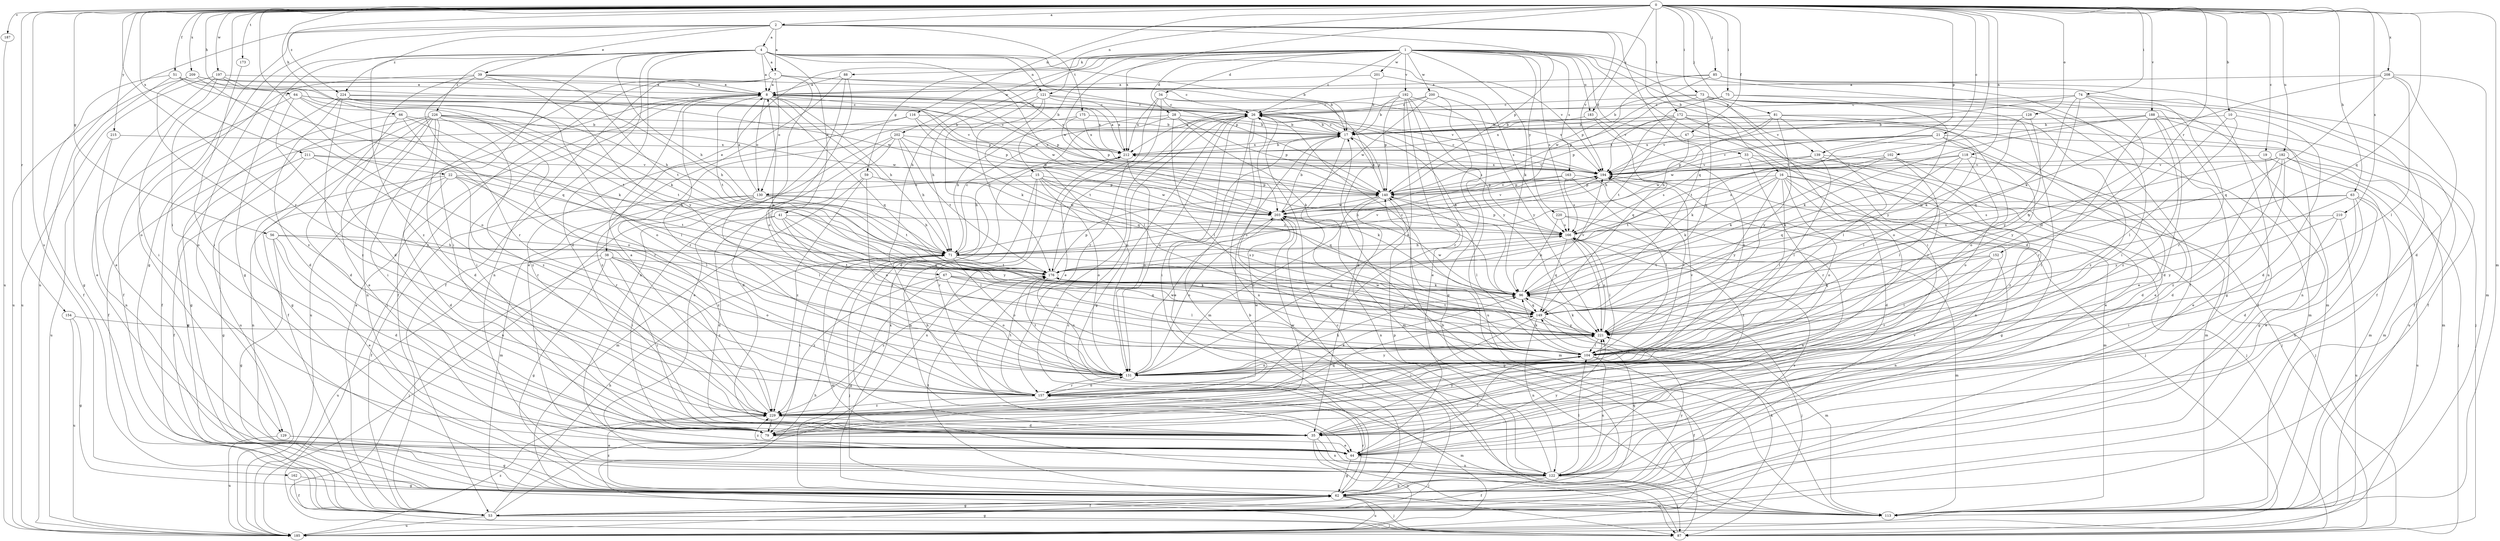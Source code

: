 strict digraph  {
0;
1;
2;
4;
7;
8;
10;
15;
16;
17;
19;
21;
22;
26;
28;
33;
34;
35;
38;
39;
41;
44;
47;
51;
53;
56;
59;
62;
63;
64;
66;
67;
71;
73;
74;
75;
79;
81;
85;
87;
88;
96;
102;
104;
113;
116;
118;
121;
122;
128;
129;
130;
131;
139;
140;
149;
152;
154;
157;
162;
163;
166;
172;
173;
175;
176;
182;
183;
185;
187;
188;
192;
194;
197;
200;
201;
202;
203;
208;
209;
210;
211;
212;
215;
220;
221;
224;
226;
229;
0 -> 2  [label=a];
0 -> 10  [label=b];
0 -> 19  [label=c];
0 -> 21  [label=c];
0 -> 22  [label=c];
0 -> 47  [label=f];
0 -> 51  [label=f];
0 -> 56  [label=g];
0 -> 63  [label=h];
0 -> 64  [label=h];
0 -> 66  [label=h];
0 -> 73  [label=i];
0 -> 74  [label=i];
0 -> 75  [label=i];
0 -> 79  [label=i];
0 -> 81  [label=j];
0 -> 85  [label=j];
0 -> 102  [label=l];
0 -> 113  [label=m];
0 -> 116  [label=n];
0 -> 118  [label=n];
0 -> 121  [label=n];
0 -> 128  [label=o];
0 -> 139  [label=p];
0 -> 149  [label=q];
0 -> 152  [label=r];
0 -> 154  [label=r];
0 -> 157  [label=r];
0 -> 162  [label=s];
0 -> 172  [label=t];
0 -> 173  [label=t];
0 -> 182  [label=u];
0 -> 183  [label=u];
0 -> 187  [label=v];
0 -> 188  [label=v];
0 -> 197  [label=w];
0 -> 208  [label=x];
0 -> 209  [label=x];
0 -> 210  [label=x];
0 -> 211  [label=x];
0 -> 212  [label=x];
0 -> 215  [label=y];
0 -> 224  [label=z];
1 -> 15  [label=b];
1 -> 26  [label=c];
1 -> 28  [label=d];
1 -> 33  [label=d];
1 -> 34  [label=d];
1 -> 35  [label=d];
1 -> 38  [label=e];
1 -> 53  [label=f];
1 -> 59  [label=g];
1 -> 67  [label=h];
1 -> 79  [label=i];
1 -> 88  [label=k];
1 -> 96  [label=k];
1 -> 139  [label=p];
1 -> 163  [label=s];
1 -> 166  [label=s];
1 -> 183  [label=u];
1 -> 192  [label=v];
1 -> 200  [label=w];
1 -> 201  [label=w];
1 -> 202  [label=w];
1 -> 203  [label=w];
1 -> 220  [label=y];
2 -> 4  [label=a];
2 -> 7  [label=a];
2 -> 16  [label=b];
2 -> 39  [label=e];
2 -> 62  [label=g];
2 -> 129  [label=o];
2 -> 140  [label=p];
2 -> 149  [label=q];
2 -> 175  [label=t];
2 -> 185  [label=u];
2 -> 194  [label=v];
2 -> 224  [label=z];
4 -> 7  [label=a];
4 -> 8  [label=a];
4 -> 17  [label=b];
4 -> 35  [label=d];
4 -> 41  [label=e];
4 -> 53  [label=f];
4 -> 62  [label=g];
4 -> 71  [label=h];
4 -> 79  [label=i];
4 -> 121  [label=n];
4 -> 129  [label=o];
4 -> 140  [label=p];
4 -> 166  [label=s];
4 -> 194  [label=v];
4 -> 226  [label=z];
4 -> 229  [label=z];
7 -> 8  [label=a];
7 -> 17  [label=b];
7 -> 26  [label=c];
7 -> 53  [label=f];
7 -> 87  [label=j];
7 -> 104  [label=l];
7 -> 122  [label=n];
7 -> 130  [label=o];
8 -> 26  [label=c];
8 -> 71  [label=h];
8 -> 79  [label=i];
8 -> 96  [label=k];
8 -> 130  [label=o];
8 -> 140  [label=p];
8 -> 149  [label=q];
8 -> 157  [label=r];
8 -> 176  [label=t];
8 -> 185  [label=u];
8 -> 203  [label=w];
8 -> 212  [label=x];
10 -> 17  [label=b];
10 -> 35  [label=d];
10 -> 104  [label=l];
10 -> 221  [label=y];
15 -> 96  [label=k];
15 -> 122  [label=n];
15 -> 130  [label=o];
15 -> 131  [label=o];
15 -> 149  [label=q];
15 -> 157  [label=r];
15 -> 203  [label=w];
15 -> 221  [label=y];
16 -> 35  [label=d];
16 -> 62  [label=g];
16 -> 87  [label=j];
16 -> 96  [label=k];
16 -> 104  [label=l];
16 -> 113  [label=m];
16 -> 131  [label=o];
16 -> 140  [label=p];
16 -> 176  [label=t];
16 -> 221  [label=y];
17 -> 26  [label=c];
17 -> 44  [label=e];
17 -> 113  [label=m];
17 -> 140  [label=p];
17 -> 212  [label=x];
19 -> 62  [label=g];
19 -> 113  [label=m];
19 -> 194  [label=v];
21 -> 44  [label=e];
21 -> 96  [label=k];
21 -> 104  [label=l];
21 -> 113  [label=m];
21 -> 194  [label=v];
21 -> 203  [label=w];
21 -> 212  [label=x];
22 -> 35  [label=d];
22 -> 62  [label=g];
22 -> 104  [label=l];
22 -> 122  [label=n];
22 -> 140  [label=p];
22 -> 157  [label=r];
22 -> 176  [label=t];
26 -> 17  [label=b];
26 -> 62  [label=g];
26 -> 79  [label=i];
26 -> 96  [label=k];
26 -> 113  [label=m];
26 -> 122  [label=n];
26 -> 131  [label=o];
26 -> 166  [label=s];
26 -> 176  [label=t];
28 -> 17  [label=b];
28 -> 71  [label=h];
28 -> 96  [label=k];
28 -> 104  [label=l];
28 -> 131  [label=o];
28 -> 140  [label=p];
33 -> 87  [label=j];
33 -> 122  [label=n];
33 -> 157  [label=r];
33 -> 194  [label=v];
34 -> 26  [label=c];
34 -> 35  [label=d];
34 -> 44  [label=e];
34 -> 157  [label=r];
34 -> 194  [label=v];
34 -> 212  [label=x];
35 -> 87  [label=j];
35 -> 122  [label=n];
35 -> 185  [label=u];
35 -> 221  [label=y];
38 -> 62  [label=g];
38 -> 79  [label=i];
38 -> 87  [label=j];
38 -> 131  [label=o];
38 -> 176  [label=t];
38 -> 185  [label=u];
38 -> 229  [label=z];
39 -> 8  [label=a];
39 -> 35  [label=d];
39 -> 53  [label=f];
39 -> 157  [label=r];
39 -> 176  [label=t];
39 -> 194  [label=v];
39 -> 221  [label=y];
41 -> 35  [label=d];
41 -> 79  [label=i];
41 -> 104  [label=l];
41 -> 149  [label=q];
41 -> 166  [label=s];
41 -> 221  [label=y];
44 -> 62  [label=g];
44 -> 104  [label=l];
44 -> 122  [label=n];
44 -> 221  [label=y];
44 -> 229  [label=z];
47 -> 140  [label=p];
47 -> 212  [label=x];
47 -> 221  [label=y];
51 -> 8  [label=a];
51 -> 53  [label=f];
51 -> 62  [label=g];
51 -> 149  [label=q];
51 -> 203  [label=w];
53 -> 8  [label=a];
53 -> 62  [label=g];
53 -> 71  [label=h];
53 -> 87  [label=j];
53 -> 185  [label=u];
53 -> 212  [label=x];
56 -> 35  [label=d];
56 -> 44  [label=e];
56 -> 62  [label=g];
56 -> 71  [label=h];
56 -> 221  [label=y];
59 -> 113  [label=m];
59 -> 131  [label=o];
59 -> 140  [label=p];
59 -> 229  [label=z];
62 -> 17  [label=b];
62 -> 26  [label=c];
62 -> 53  [label=f];
62 -> 87  [label=j];
62 -> 113  [label=m];
62 -> 149  [label=q];
62 -> 157  [label=r];
62 -> 166  [label=s];
62 -> 176  [label=t];
62 -> 185  [label=u];
62 -> 194  [label=v];
62 -> 212  [label=x];
62 -> 221  [label=y];
62 -> 229  [label=z];
63 -> 35  [label=d];
63 -> 44  [label=e];
63 -> 122  [label=n];
63 -> 166  [label=s];
63 -> 185  [label=u];
63 -> 203  [label=w];
63 -> 221  [label=y];
64 -> 26  [label=c];
64 -> 44  [label=e];
64 -> 96  [label=k];
64 -> 157  [label=r];
64 -> 176  [label=t];
64 -> 194  [label=v];
66 -> 17  [label=b];
66 -> 35  [label=d];
66 -> 62  [label=g];
66 -> 104  [label=l];
66 -> 131  [label=o];
67 -> 62  [label=g];
67 -> 96  [label=k];
67 -> 104  [label=l];
67 -> 131  [label=o];
67 -> 149  [label=q];
67 -> 229  [label=z];
71 -> 26  [label=c];
71 -> 79  [label=i];
71 -> 87  [label=j];
71 -> 113  [label=m];
71 -> 131  [label=o];
71 -> 149  [label=q];
71 -> 176  [label=t];
71 -> 194  [label=v];
73 -> 17  [label=b];
73 -> 26  [label=c];
73 -> 53  [label=f];
73 -> 62  [label=g];
73 -> 79  [label=i];
73 -> 113  [label=m];
73 -> 131  [label=o];
73 -> 140  [label=p];
73 -> 149  [label=q];
74 -> 26  [label=c];
74 -> 53  [label=f];
74 -> 104  [label=l];
74 -> 149  [label=q];
74 -> 157  [label=r];
74 -> 194  [label=v];
74 -> 221  [label=y];
75 -> 26  [label=c];
75 -> 53  [label=f];
75 -> 194  [label=v];
75 -> 221  [label=y];
79 -> 44  [label=e];
79 -> 203  [label=w];
81 -> 17  [label=b];
81 -> 71  [label=h];
81 -> 104  [label=l];
81 -> 131  [label=o];
81 -> 194  [label=v];
81 -> 221  [label=y];
81 -> 229  [label=z];
85 -> 8  [label=a];
85 -> 53  [label=f];
85 -> 79  [label=i];
85 -> 122  [label=n];
85 -> 140  [label=p];
85 -> 203  [label=w];
87 -> 26  [label=c];
87 -> 71  [label=h];
87 -> 140  [label=p];
88 -> 8  [label=a];
88 -> 44  [label=e];
88 -> 122  [label=n];
88 -> 131  [label=o];
96 -> 87  [label=j];
96 -> 149  [label=q];
96 -> 194  [label=v];
96 -> 203  [label=w];
102 -> 44  [label=e];
102 -> 96  [label=k];
102 -> 104  [label=l];
102 -> 166  [label=s];
102 -> 194  [label=v];
104 -> 26  [label=c];
104 -> 53  [label=f];
104 -> 96  [label=k];
104 -> 122  [label=n];
104 -> 131  [label=o];
104 -> 194  [label=v];
104 -> 203  [label=w];
113 -> 17  [label=b];
116 -> 17  [label=b];
116 -> 53  [label=f];
116 -> 140  [label=p];
116 -> 203  [label=w];
116 -> 229  [label=z];
118 -> 35  [label=d];
118 -> 96  [label=k];
118 -> 131  [label=o];
118 -> 149  [label=q];
118 -> 194  [label=v];
118 -> 203  [label=w];
121 -> 26  [label=c];
121 -> 35  [label=d];
121 -> 71  [label=h];
121 -> 104  [label=l];
121 -> 176  [label=t];
121 -> 194  [label=v];
121 -> 212  [label=x];
122 -> 53  [label=f];
122 -> 62  [label=g];
122 -> 87  [label=j];
122 -> 104  [label=l];
122 -> 140  [label=p];
128 -> 17  [label=b];
128 -> 96  [label=k];
128 -> 221  [label=y];
129 -> 44  [label=e];
129 -> 62  [label=g];
129 -> 185  [label=u];
130 -> 8  [label=a];
130 -> 53  [label=f];
130 -> 71  [label=h];
130 -> 104  [label=l];
130 -> 113  [label=m];
130 -> 176  [label=t];
130 -> 203  [label=w];
130 -> 229  [label=z];
131 -> 96  [label=k];
131 -> 157  [label=r];
131 -> 176  [label=t];
131 -> 194  [label=v];
131 -> 203  [label=w];
131 -> 221  [label=y];
139 -> 104  [label=l];
139 -> 113  [label=m];
139 -> 166  [label=s];
139 -> 194  [label=v];
139 -> 229  [label=z];
140 -> 17  [label=b];
140 -> 104  [label=l];
140 -> 113  [label=m];
140 -> 122  [label=n];
140 -> 131  [label=o];
140 -> 194  [label=v];
140 -> 203  [label=w];
149 -> 8  [label=a];
149 -> 26  [label=c];
149 -> 79  [label=i];
149 -> 113  [label=m];
149 -> 122  [label=n];
149 -> 221  [label=y];
152 -> 104  [label=l];
152 -> 122  [label=n];
152 -> 149  [label=q];
152 -> 157  [label=r];
152 -> 176  [label=t];
154 -> 62  [label=g];
154 -> 185  [label=u];
154 -> 221  [label=y];
157 -> 71  [label=h];
157 -> 96  [label=k];
157 -> 113  [label=m];
157 -> 131  [label=o];
157 -> 176  [label=t];
157 -> 203  [label=w];
157 -> 229  [label=z];
162 -> 53  [label=f];
162 -> 62  [label=g];
163 -> 71  [label=h];
163 -> 87  [label=j];
163 -> 104  [label=l];
163 -> 140  [label=p];
163 -> 166  [label=s];
166 -> 71  [label=h];
166 -> 104  [label=l];
166 -> 113  [label=m];
166 -> 140  [label=p];
166 -> 149  [label=q];
166 -> 221  [label=y];
172 -> 17  [label=b];
172 -> 44  [label=e];
172 -> 71  [label=h];
172 -> 113  [label=m];
172 -> 140  [label=p];
172 -> 157  [label=r];
172 -> 176  [label=t];
172 -> 185  [label=u];
172 -> 212  [label=x];
173 -> 79  [label=i];
175 -> 17  [label=b];
175 -> 140  [label=p];
175 -> 212  [label=x];
175 -> 229  [label=z];
176 -> 96  [label=k];
176 -> 131  [label=o];
176 -> 140  [label=p];
176 -> 166  [label=s];
176 -> 221  [label=y];
176 -> 229  [label=z];
182 -> 35  [label=d];
182 -> 44  [label=e];
182 -> 87  [label=j];
182 -> 113  [label=m];
182 -> 176  [label=t];
182 -> 194  [label=v];
182 -> 229  [label=z];
183 -> 17  [label=b];
183 -> 131  [label=o];
183 -> 149  [label=q];
185 -> 26  [label=c];
185 -> 62  [label=g];
185 -> 96  [label=k];
185 -> 229  [label=z];
187 -> 185  [label=u];
188 -> 17  [label=b];
188 -> 35  [label=d];
188 -> 87  [label=j];
188 -> 96  [label=k];
188 -> 122  [label=n];
188 -> 157  [label=r];
188 -> 176  [label=t];
188 -> 229  [label=z];
192 -> 17  [label=b];
192 -> 26  [label=c];
192 -> 44  [label=e];
192 -> 131  [label=o];
192 -> 140  [label=p];
192 -> 157  [label=r];
192 -> 185  [label=u];
192 -> 221  [label=y];
194 -> 26  [label=c];
194 -> 87  [label=j];
194 -> 140  [label=p];
194 -> 212  [label=x];
197 -> 8  [label=a];
197 -> 44  [label=e];
197 -> 71  [label=h];
197 -> 79  [label=i];
197 -> 96  [label=k];
197 -> 185  [label=u];
200 -> 26  [label=c];
200 -> 62  [label=g];
200 -> 203  [label=w];
200 -> 212  [label=x];
200 -> 221  [label=y];
201 -> 8  [label=a];
201 -> 17  [label=b];
201 -> 166  [label=s];
202 -> 35  [label=d];
202 -> 44  [label=e];
202 -> 71  [label=h];
202 -> 149  [label=q];
202 -> 176  [label=t];
202 -> 185  [label=u];
202 -> 212  [label=x];
203 -> 17  [label=b];
203 -> 53  [label=f];
203 -> 131  [label=o];
203 -> 166  [label=s];
203 -> 194  [label=v];
208 -> 8  [label=a];
208 -> 35  [label=d];
208 -> 96  [label=k];
208 -> 104  [label=l];
208 -> 113  [label=m];
208 -> 149  [label=q];
209 -> 8  [label=a];
209 -> 131  [label=o];
209 -> 185  [label=u];
209 -> 194  [label=v];
209 -> 229  [label=z];
210 -> 79  [label=i];
210 -> 166  [label=s];
210 -> 185  [label=u];
210 -> 221  [label=y];
211 -> 53  [label=f];
211 -> 62  [label=g];
211 -> 71  [label=h];
211 -> 157  [label=r];
211 -> 194  [label=v];
212 -> 8  [label=a];
212 -> 17  [label=b];
212 -> 71  [label=h];
212 -> 131  [label=o];
212 -> 194  [label=v];
215 -> 122  [label=n];
215 -> 185  [label=u];
215 -> 212  [label=x];
220 -> 96  [label=k];
220 -> 122  [label=n];
220 -> 166  [label=s];
220 -> 229  [label=z];
221 -> 96  [label=k];
221 -> 104  [label=l];
221 -> 166  [label=s];
221 -> 176  [label=t];
224 -> 26  [label=c];
224 -> 35  [label=d];
224 -> 53  [label=f];
224 -> 71  [label=h];
224 -> 131  [label=o];
224 -> 140  [label=p];
224 -> 229  [label=z];
226 -> 17  [label=b];
226 -> 35  [label=d];
226 -> 44  [label=e];
226 -> 53  [label=f];
226 -> 62  [label=g];
226 -> 79  [label=i];
226 -> 122  [label=n];
226 -> 157  [label=r];
226 -> 176  [label=t];
226 -> 185  [label=u];
226 -> 203  [label=w];
226 -> 229  [label=z];
229 -> 8  [label=a];
229 -> 35  [label=d];
229 -> 79  [label=i];
229 -> 104  [label=l];
229 -> 149  [label=q];
}

